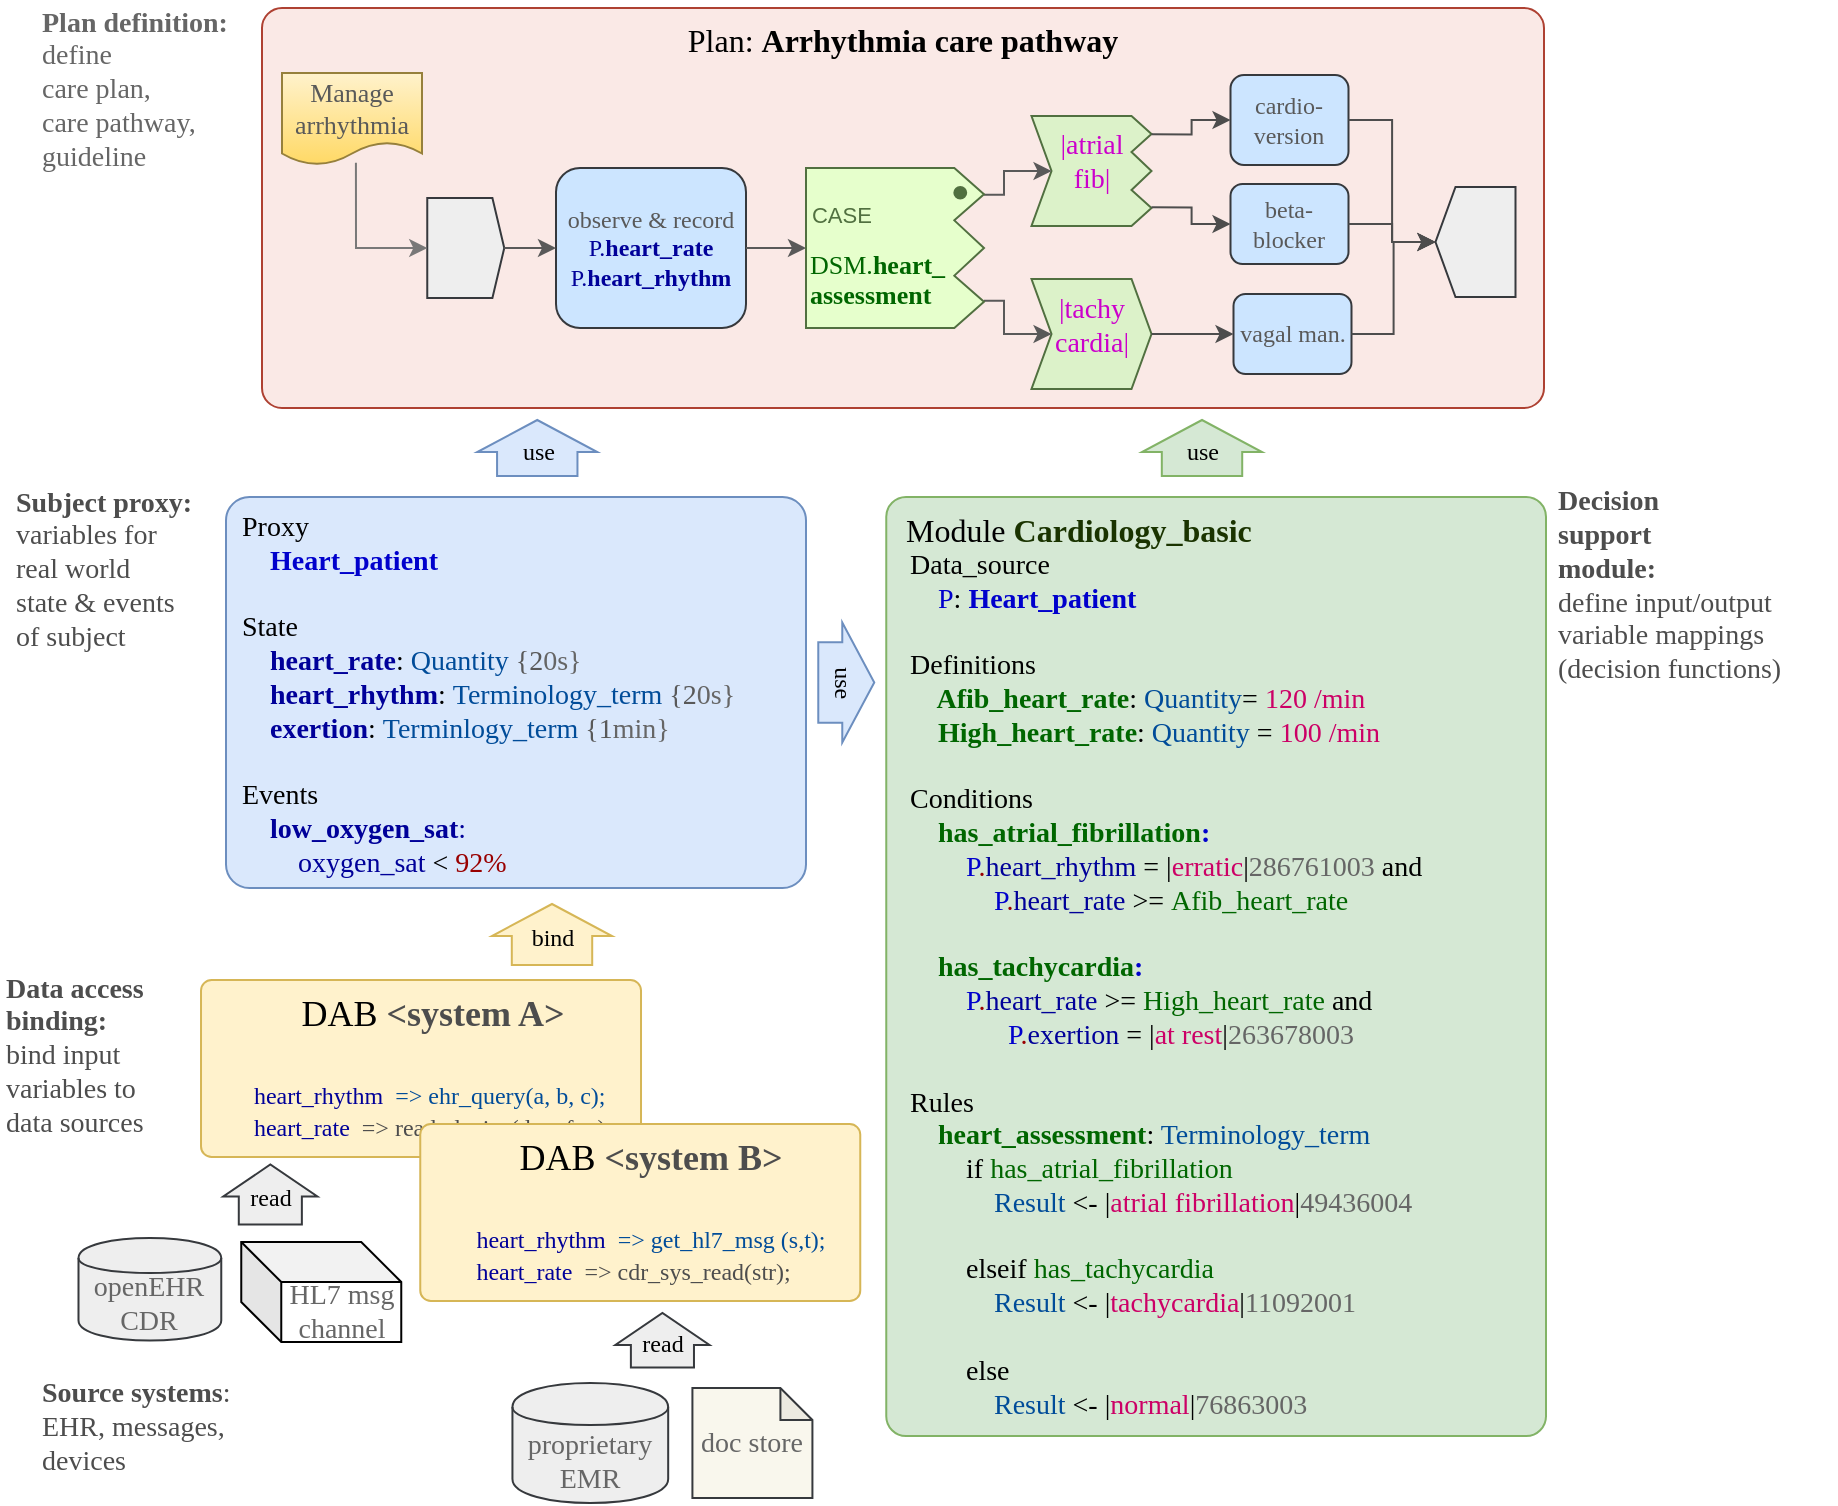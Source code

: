 <mxfile version="12.6.5" type="device"><diagram id="-mjmxiD4SZ3i_Z-_ZSI0" name="Page-1"><mxGraphModel dx="1366" dy="816" grid="1" gridSize="10" guides="1" tooltips="1" connect="1" arrows="1" fold="1" page="1" pageScale="1" pageWidth="1169" pageHeight="827" math="0" shadow="0"><root><mxCell id="0"/><mxCell id="1" parent="0"/><mxCell id="RvP3062w9t06JpOHgTbH-71" value="&lt;div style=&quot;text-align: center ; font-size: 16px&quot;&gt;Module&amp;nbsp;&lt;b style=&quot;font-size: 16px&quot;&gt;&lt;font style=&quot;font-size: 16px&quot; color=&quot;#1a3300&quot;&gt;Cardiology_basic&lt;/font&gt;&lt;/b&gt;&lt;/div&gt;&lt;font color=&quot;#595959&quot; style=&quot;font-size: 16px&quot;&gt;&lt;div style=&quot;text-align: center ; font-size: 16px&quot;&gt;&lt;span style=&quot;font-size: 16px&quot;&gt;&amp;nbsp; &amp;nbsp; &amp;nbsp; &amp;nbsp; &amp;nbsp;&lt;/span&gt;&lt;span style=&quot;font-size: 16px&quot;&gt;&amp;nbsp; &amp;nbsp; &amp;nbsp; &amp;nbsp;&lt;/span&gt;&lt;/div&gt;&lt;/font&gt;" style="rounded=1;whiteSpace=wrap;html=1;fontSize=16;arcSize=3;verticalAlign=top;fillColor=#d5e8d4;strokeColor=#82b366;align=left;spacingLeft=8;fontFamily=Tahoma;" parent="1" vertex="1"><mxGeometry x="580.13" y="284.5" width="329.87" height="469.5" as="geometry"/></mxCell><mxCell id="dO6ojmiXCGP0qlEIDVPj-18" value="DAB&amp;nbsp;&lt;b&gt;&lt;font color=&quot;#4d4d4d&quot;&gt;&amp;lt;system A&amp;gt;&lt;/font&gt;&lt;/b&gt;&lt;br&gt;&lt;font style=&quot;font-size: 14px&quot;&gt;&lt;br&gt;&lt;div style=&quot;text-align: left&quot;&gt;&lt;font style=&quot;font-size: 12px&quot; color=&quot;#000099&quot;&gt;heart_rhythm&lt;/font&gt;&lt;font color=&quot;#004c99&quot; style=&quot;font-size: 12px&quot;&gt;&amp;nbsp;&lt;/font&gt;&lt;font color=&quot;#004c99&quot; style=&quot;font-size: 12px&quot;&gt;&amp;nbsp;&lt;/font&gt;&lt;font color=&quot;#004c99&quot; style=&quot;font-size: 12px&quot;&gt;=&amp;gt; ehr_query(a, b, c);&lt;/font&gt;&lt;br&gt;&lt;/div&gt;&lt;/font&gt;&lt;span style=&quot;font-size: 12px&quot;&gt;&lt;div style=&quot;text-align: left&quot;&gt;&lt;font color=&quot;#000099&quot;&gt;heart_rate&lt;/font&gt;&lt;font color=&quot;#99004d&quot;&gt;&amp;nbsp;&lt;/font&gt;&lt;font color=&quot;#004c99&quot; style=&quot;color: rgb(153 , 0 , 77)&quot;&gt;&amp;nbsp;&lt;/font&gt;&lt;font color=&quot;#4d4d4d&quot;&gt;&lt;font&gt;=&amp;gt; &lt;/font&gt;read_device(d, e, f, g);&lt;/font&gt;&lt;/div&gt;&lt;/span&gt;&lt;span style=&quot;font-size: 12px&quot;&gt;&lt;div style=&quot;text-align: left&quot;&gt;&lt;br&gt;&lt;/div&gt;&lt;/span&gt;" style="rounded=1;whiteSpace=wrap;html=1;fontSize=18;arcSize=6;verticalAlign=top;fillColor=#fff2cc;strokeColor=#d6b656;spacingLeft=11;fontFamily=Tahoma;" parent="1" vertex="1"><mxGeometry x="237.51" y="526" width="220" height="88.5" as="geometry"/></mxCell><mxCell id="16MvoikH8xTGFlD27zRF-5" value="&lt;b style=&quot;font-size: 14px&quot;&gt;Decision &lt;br&gt;support&amp;nbsp;&lt;br style=&quot;font-size: 14px&quot;&gt;module:&lt;/b&gt;&lt;br style=&quot;font-size: 14px&quot;&gt;define input/output&amp;nbsp;&lt;br style=&quot;font-size: 14px&quot;&gt;variable mappings &lt;br style=&quot;font-size: 14px&quot;&gt;(decision functions)" style="text;html=1;align=left;verticalAlign=middle;resizable=0;points=[];autosize=1;fontSize=14;fontColor=#4D4D4D;fontFamily=Tahoma;" parent="1" vertex="1"><mxGeometry x="914.13" y="274" width="140" height="110" as="geometry"/></mxCell><mxCell id="16MvoikH8xTGFlD27zRF-6" value="&lt;b style=&quot;font-size: 14px&quot;&gt;Subject proxy:&lt;/b&gt;&lt;br style=&quot;font-size: 14px&quot;&gt;variables for&lt;br style=&quot;font-size: 14px&quot;&gt;real world&lt;br style=&quot;font-size: 14px&quot;&gt;state &amp;amp; events&lt;br&gt;of subject" style="text;html=1;align=left;verticalAlign=middle;resizable=0;points=[];autosize=1;fontSize=14;fontColor=#4D4D4D;fontFamily=Tahoma;" parent="1" vertex="1"><mxGeometry x="142.76" y="276.25" width="120" height="90" as="geometry"/></mxCell><mxCell id="16MvoikH8xTGFlD27zRF-7" value="&lt;b style=&quot;font-size: 14px;&quot;&gt;Data access &lt;br style=&quot;font-size: 14px;&quot;&gt;binding:&lt;/b&gt;&lt;br style=&quot;font-size: 14px;&quot;&gt;bind input &lt;br style=&quot;font-size: 14px;&quot;&gt;variables to&lt;br style=&quot;font-size: 14px;&quot;&gt;data sources" style="text;html=1;align=left;verticalAlign=middle;resizable=0;points=[];autosize=1;fontSize=14;fontColor=#4D4D4D;fontFamily=Tahoma;" parent="1" vertex="1"><mxGeometry x="137.51" y="519" width="100" height="90" as="geometry"/></mxCell><mxCell id="16MvoikH8xTGFlD27zRF-8" value="&lt;font style=&quot;font-size: 12px&quot;&gt;use&lt;/font&gt;" style="html=1;shadow=0;dashed=0;align=center;verticalAlign=middle;shape=mxgraph.arrows2.arrow;dy=0.33;dx=16;direction=south;notch=0;fontSize=18;fillColor=#d5e8d4;strokeColor=#82b366;flipV=1;fontFamily=Tahoma;" parent="1" vertex="1"><mxGeometry x="708.005" y="246" width="60" height="28" as="geometry"/></mxCell><mxCell id="16MvoikH8xTGFlD27zRF-11" value="DAB&amp;nbsp;&lt;b&gt;&lt;font color=&quot;#4d4d4d&quot;&gt;&amp;lt;system B&amp;gt;&lt;/font&gt;&lt;/b&gt;&lt;br&gt;&lt;font style=&quot;font-size: 14px&quot;&gt;&lt;br&gt;&lt;div style=&quot;text-align: left&quot;&gt;&lt;font style=&quot;font-size: 12px&quot; color=&quot;#000099&quot;&gt;heart_rhythm&lt;/font&gt;&lt;font color=&quot;#004c99&quot; style=&quot;font-size: 12px&quot;&gt;&amp;nbsp;&lt;/font&gt;&lt;font color=&quot;#004c99&quot; style=&quot;font-size: 12px&quot;&gt;&amp;nbsp;&lt;/font&gt;&lt;font color=&quot;#004c99&quot; style=&quot;font-size: 12px&quot;&gt;=&amp;gt; get_hl7_msg (s,t);&lt;/font&gt;&lt;br&gt;&lt;/div&gt;&lt;/font&gt;&lt;span style=&quot;font-size: 12px&quot;&gt;&lt;div style=&quot;text-align: left&quot;&gt;&lt;font color=&quot;#000099&quot;&gt;heart_rate&lt;/font&gt;&lt;font color=&quot;#99004d&quot;&gt;&amp;nbsp;&lt;/font&gt;&lt;font color=&quot;#004c99&quot; style=&quot;color: rgb(153 , 0 , 77)&quot;&gt;&amp;nbsp;&lt;/font&gt;&lt;font color=&quot;#4d4d4d&quot;&gt;=&amp;gt; cdr_sys_read(str);&lt;/font&gt;&lt;/div&gt;&lt;/span&gt;&lt;span style=&quot;font-size: 12px&quot;&gt;&lt;div style=&quot;text-align: left&quot;&gt;&lt;br&gt;&lt;/div&gt;&lt;/span&gt;" style="rounded=1;whiteSpace=wrap;html=1;fontSize=18;arcSize=6;verticalAlign=top;fillColor=#fff2cc;strokeColor=#d6b656;spacingLeft=11;fontFamily=Tahoma;" parent="1" vertex="1"><mxGeometry x="347.13" y="598" width="220" height="88.5" as="geometry"/></mxCell><mxCell id="16MvoikH8xTGFlD27zRF-13" value="openEHR CDR" style="shape=cylinder;whiteSpace=wrap;html=1;boundedLbl=1;backgroundOutline=1;fontSize=14;fillColor=#eeeeee;strokeColor=#36393d;fontColor=#666666;fontFamily=Tahoma;" parent="1" vertex="1"><mxGeometry x="176.25" y="655" width="71.38" height="51.25" as="geometry"/></mxCell><mxCell id="16MvoikH8xTGFlD27zRF-15" value="HL7 msg channel" style="shape=cube;whiteSpace=wrap;html=1;boundedLbl=1;backgroundOutline=1;darkOpacity=0.05;darkOpacity2=0.1;fontSize=14;fontColor=#666666;fontFamily=Tahoma;" parent="1" vertex="1"><mxGeometry x="257.63" y="657" width="80" height="50" as="geometry"/></mxCell><mxCell id="16MvoikH8xTGFlD27zRF-16" value="proprietary EMR" style="shape=cylinder;whiteSpace=wrap;html=1;boundedLbl=1;backgroundOutline=1;fontSize=14;fillColor=#eeeeee;strokeColor=#36393d;fontColor=#666666;fontFamily=Tahoma;" parent="1" vertex="1"><mxGeometry x="393.22" y="727.5" width="77.87" height="60" as="geometry"/></mxCell><mxCell id="16MvoikH8xTGFlD27zRF-17" value="doc store" style="shape=note;whiteSpace=wrap;html=1;backgroundOutline=1;darkOpacity=0.05;fontSize=14;size=16;fillColor=#f9f7ed;strokeColor=#36393d;fontColor=#666666;fontFamily=Tahoma;" parent="1" vertex="1"><mxGeometry x="483.21" y="730" width="60" height="55" as="geometry"/></mxCell><mxCell id="16MvoikH8xTGFlD27zRF-20" value="&lt;b style=&quot;font-size: 14px&quot;&gt;Plan&amp;nbsp;definition:&lt;/b&gt;&lt;br style=&quot;font-size: 14px&quot;&gt;define &lt;br style=&quot;font-size: 14px&quot;&gt;care plan,&lt;br&gt;care pathway,&lt;br style=&quot;font-size: 14px&quot;&gt;guideline" style="text;html=1;align=left;verticalAlign=middle;resizable=0;points=[];autosize=1;fontSize=14;fontColor=#666666;fontFamily=Tahoma;" parent="1" vertex="1"><mxGeometry x="155.76" y="36" width="120" height="90" as="geometry"/></mxCell><mxCell id="16MvoikH8xTGFlD27zRF-21" value="&lt;font style=&quot;font-size: 12px&quot;&gt;read&lt;/font&gt;" style="html=1;shadow=0;dashed=0;align=center;verticalAlign=middle;shape=mxgraph.arrows2.arrow;dy=0.33;dx=16;direction=south;notch=0;fontSize=18;fillColor=#eeeeee;strokeColor=#36393d;flipV=1;fontFamily=Tahoma;" parent="1" vertex="1"><mxGeometry x="248.63" y="618.25" width="47.07" height="30" as="geometry"/></mxCell><mxCell id="16MvoikH8xTGFlD27zRF-22" value="&lt;font style=&quot;font-size: 12px&quot;&gt;read&lt;/font&gt;" style="html=1;shadow=0;dashed=0;align=center;verticalAlign=middle;shape=mxgraph.arrows2.arrow;dy=0.33;dx=16;direction=south;notch=0;fontSize=18;fillColor=#eeeeee;strokeColor=#36393d;flipV=1;fontFamily=Tahoma;" parent="1" vertex="1"><mxGeometry x="444.68" y="692.5" width="47.07" height="27.25" as="geometry"/></mxCell><mxCell id="RvP3062w9t06JpOHgTbH-34" value="&lt;font color=&quot;#000000&quot; style=&quot;font-size: 16px&quot;&gt;Plan: &lt;b style=&quot;font-size: 16px&quot;&gt;Arrhythmia care pathway&lt;/b&gt;&lt;/font&gt;" style="rounded=1;whiteSpace=wrap;html=1;fontSize=16;arcSize=5;fillColor=#FAE9E6;strokeColor=#ae4132;verticalAlign=top;fontFamily=Tahoma;" parent="1" vertex="1"><mxGeometry x="268" y="40" width="641" height="200" as="geometry"/></mxCell><mxCell id="RvP3062w9t06JpOHgTbH-6" value="observe &amp;amp; record&lt;br&gt;&lt;font color=&quot;#000099&quot;&gt;&lt;span style=&quot;text-align: left&quot;&gt;&lt;font&gt;P.&lt;b&gt;heart_rate&lt;/b&gt;&lt;/font&gt;&lt;/span&gt;&lt;b&gt;&lt;br&gt;&lt;/b&gt;&lt;/font&gt;&lt;font color=&quot;#000099&quot;&gt;P.&lt;b&gt;heart_rhythm&lt;/b&gt;&lt;/font&gt;" style="shape=ext;rounded=1;html=1;whiteSpace=wrap;shadow=0;glass=0;comic=0;labelBackgroundColor=none;strokeColor=#36393d;strokeWidth=1;fillColor=#cce5ff;fontFamily=Tahoma;fontSize=12;align=center;fontColor=#595959;" parent="1" vertex="1"><mxGeometry x="415" y="120" width="95" height="80" as="geometry"/></mxCell><mxCell id="RvP3062w9t06JpOHgTbH-7" value="" style="endArrow=classic;html=1;labelBackgroundColor=none;strokeColor=#595959;strokeWidth=1;fontFamily=Tahoma;fontSize=14;fontColor=#525252;entryX=0;entryY=0.5;exitX=1;exitY=0.5;fillColor=#f5f5f5;gradientColor=#b3b3b3;entryDx=0;entryDy=0;exitDx=0;exitDy=0;" parent="1" source="RvP3062w9t06JpOHgTbH-6" target="dO6ojmiXCGP0qlEIDVPj-1" edge="1"><mxGeometry width="50" height="50" relative="1" as="geometry"><mxPoint x="525.25" y="160" as="sourcePoint"/><mxPoint x="547.75" y="159.5" as="targetPoint"/></mxGeometry></mxCell><mxCell id="RvP3062w9t06JpOHgTbH-8" value="&lt;br style=&quot;font-size: 12px&quot;&gt;" style="shape=stencil(tZTbDoMgDIafhtsFbdz9wrb3YK5OMgYG2Onth6DJnLrsoIkx6f/br4UiBJgteYUkpSWBNUlToP7lw2sMl1kMua0wd1G7cCP4TmJ0rDP6iFexdw1BqBKNcLULG0JX/pv6AZZrpTxEaGU7zpPvYVwon0tvEdZ0c+9Eleef0KGJahLU7efMRTYDNZmj0y6z7XvaTieidntNZpnUNNTkRyYwr4wdYmA7nh8PRp/VfrCTitc/SM9o7ZO+4PtjP7TANlsK9ZSdDZ3vz9OXL5ue/Vcevq1Pv03PpbY/bF6YZ28sQR2ZJbBCG3wz5EJIGS/EsZLDbijaYwc13s9BeAA=);whiteSpace=wrap;html=1;fillColor=#eeeeee;fontSize=12;strokeColor=#36393d;fontFamily=Tahoma;" parent="1" vertex="1"><mxGeometry x="350.63" y="135" width="38.5" height="50" as="geometry"/></mxCell><mxCell id="RvP3062w9t06JpOHgTbH-3" value="" style="endArrow=classic;html=1;labelBackgroundColor=none;strokeColor=#595959;strokeWidth=1;fontFamily=Tahoma;fontSize=14;fontColor=#525252;exitX=1;exitY=0.5;fillColor=#f5f5f5;gradientColor=#b3b3b3;fontStyle=0;entryX=0;entryY=0.5;exitDx=0;exitDy=0;" parent="1" source="RvP3062w9t06JpOHgTbH-8" target="RvP3062w9t06JpOHgTbH-6" edge="1"><mxGeometry width="50" height="50" relative="1" as="geometry"><mxPoint x="425.25" y="167.5" as="sourcePoint"/><mxPoint x="427.75" y="123.5" as="targetPoint"/></mxGeometry></mxCell><mxCell id="RvP3062w9t06JpOHgTbH-13" value="&lt;font color=&quot;#cc00cc&quot; style=&quot;font-size: 14px;&quot;&gt;|tachy&lt;br style=&quot;font-size: 14px;&quot;&gt;cardia|&lt;/font&gt;" style="shape=stencil(tZXtboMgFIavhr8LH0Oznwtd74NSNkkpGLTtdvc7iiZlfmzVmRjNeY/vwzG8RMREVchSI4oLxHaIUs7hBuUtlhmOpaxKreqoXWUw8mB17FR18Cd9M8e6IxhX6GDqpsveEH6Fd5qLCeWdA4jxrko6d32ASePAiz8jrFv+K6lK4J91rUNUSavu/8584htQySaTkixPuf3sP8h43bQT1IfnTahkk936HypZyGQClKkgM3GQ6vQR/MUdRyd5N9Yqb32AMj7bhRBlO7Gn4mXmI+IxGzdzkuPnuQSUsjmcg0bfPvurnj9yY9jebY27c/N19iy107zb/cUD8Ef9K+1kwQco6ys9tXegD7avVSeyBinzQf8Swpim+ayNRn/AbtX4D2mFbw==);whiteSpace=wrap;html=1;fillColor=#d5e8d4;strokeColor=#82b366;gradientColor=#97d077;fontSize=14;fontColor=#0000F0;verticalAlign=top;fontStyle=0;fontFamily=Tahoma;" parent="1" vertex="1"><mxGeometry x="652.75" y="175.5" width="60" height="55" as="geometry"/></mxCell><mxCell id="RvP3062w9t06JpOHgTbH-15" value="cardio-version" style="shape=stencil(tZThCoIwFIWfZn9jcwj9jVXvsfSaQ9tkrqy3b+4atFKJUJDBPUe/e9h2JVy0pWyAJLQkfE+SJE394ssOyy3FUrYNZA61m7RKnmpAp3XWVNCp3A0EpUuwyvUuPxC68+/0DxeZ0dpDlNFt5Lz5HiaV9t/SO8KG9o+oajz/Ag4sqiyox9+Zm3QFKlsjacx85V426ULUOCtb5aSWobI/mVx4ZeoSc3GSWXW25qrz0STBsf0QzV/uj8GLx3Ik0ERbLgpjYSZPoeoaZ3dq78bd0PSLHVT8lQThCQ==);whiteSpace=wrap;html=1;fontSize=12;align=center;fillColor=#cce5ff;strokeColor=#36393d;fontColor=#595959;fontFamily=Tahoma;" parent="1" vertex="1"><mxGeometry x="752.25" y="73.5" width="59" height="45" as="geometry"/></mxCell><mxCell id="RvP3062w9t06JpOHgTbH-17" value="vagal man." style="shape=stencil(tZThCoIwFIWfZn9jcwj9jVXvsfSaQ9tkrqy3b+4atFKJUJDBPUe/e9h2JVy0pWyAJLQkfE+SJE394ssOyy3FUrYNZA61m7RKnmpAp3XWVNCp3A0EpUuwyvUuPxC68+/0DxeZ0dpDlNFt5Lz5HiaV9t/SO8KG9o+oajz/Ag4sqiyox9+Zm3QFKlsjacx85V426ULUOCtb5aSWobI/mVx4ZeoSc3GSWXW25qrz0STBsf0QzV/uj8GLx3Ik0ERbLgpjYSZPoeoaZ3dq78bd0PSLHVT8lQThCQ==);whiteSpace=wrap;html=1;fontSize=12;align=center;fillColor=#cce5ff;strokeColor=#36393d;fontColor=#595959;fontFamily=Tahoma;" parent="1" vertex="1"><mxGeometry x="753.75" y="183" width="59" height="40" as="geometry"/></mxCell><mxCell id="RvP3062w9t06JpOHgTbH-12" style="edgeStyle=orthogonalEdgeStyle;rounded=0;orthogonalLoop=1;jettySize=auto;html=1;exitX=1;exitY=0.5;exitDx=0;exitDy=0;fontSize=12;strokeColor=#4D4D4D;fontFamily=Tahoma;" parent="1" source="RvP3062w9t06JpOHgTbH-13" target="RvP3062w9t06JpOHgTbH-17" edge="1"><mxGeometry relative="1" as="geometry"/></mxCell><mxCell id="RvP3062w9t06JpOHgTbH-19" value="&lt;span style=&quot;font-size: 14px;&quot;&gt;&lt;font style=&quot;font-size: 14px;&quot; color=&quot;#cc00cc&quot;&gt;|atrial &lt;br style=&quot;font-size: 14px;&quot;&gt;fib|&lt;/font&gt;&lt;/span&gt;" style="shape=stencil(tZXbcoIwEIafJrdODgbsZSfW94iYlowxYQLV+vZdCHbkWDU6w8DsLvvtD+w/ICbKXBYKUZwjtkaUcg4nCE8hTHAIZVmorAq5o/Rabo0KlbLybq9Oele1BG1z5XVVV9kHwu9wT30wkTlrAaKdLTuVqzrApLbQi38CrB1/7kQF8A+qUj5kSZPd3M5c8BdQSZe5IEn6JLV/pHNPf4+MIxWPU+/W26GSl3yx51D7z79iN2OZgMzUPjOxldn+y7tvuxsV86mNyZxxHsJwbQYhytZiQ8XbzHMEt403c5Li5dwSFLL26KBwKR/cUc07bwx76TbaXnXzuPak2z79Rm6aTlZx42na7t/DClgap2CZxM3n9+qPbCcPvMDMuFJNrS7kB9vbZCesBiZzXv3jwWCmeauNOn/AbrLhT9okfgE=);whiteSpace=wrap;html=1;fillColor=#d5e8d4;strokeColor=#82b366;gradientColor=#97d077;fontSize=14;verticalAlign=top;fontStyle=0;fontFamily=Tahoma;" parent="1" vertex="1"><mxGeometry x="652.75" y="94" width="60" height="55" as="geometry"/></mxCell><mxCell id="RvP3062w9t06JpOHgTbH-9" style="edgeStyle=orthogonalEdgeStyle;rounded=0;html=1;exitX=1;exitY=0.167;exitDx=0;exitDy=0;entryX=0;entryY=0.5;entryDx=0;entryDy=0;jettySize=auto;orthogonalLoop=1;strokeColor=#4D4D4D;fontFamily=Tahoma;" parent="1" source="RvP3062w9t06JpOHgTbH-19" target="RvP3062w9t06JpOHgTbH-15" edge="1"><mxGeometry relative="1" as="geometry"><mxPoint x="827.25" y="43.5" as="targetPoint"/></mxGeometry></mxCell><mxCell id="RvP3062w9t06JpOHgTbH-21" value="beta-blocker" style="shape=stencil(tZThCoIwFIWfZn9jcwj9jVXvsfSaQ9tkrqy3b+4atFKJUJDBPUe/e9h2JVy0pWyAJLQkfE+SJE394ssOyy3FUrYNZA61m7RKnmpAp3XWVNCp3A0EpUuwyvUuPxC68+/0DxeZ0dpDlNFt5Lz5HiaV9t/SO8KG9o+oajz/Ag4sqiyox9+Zm3QFKlsjacx85V426ULUOCtb5aSWobI/mVx4ZeoSc3GSWXW25qrz0STBsf0QzV/uj8GLx3Ik0ERbLgpjYSZPoeoaZ3dq78bd0PSLHVT8lQThCQ==);whiteSpace=wrap;html=1;fontSize=12;align=center;fillColor=#cce5ff;strokeColor=#36393d;fontColor=#595959;fontFamily=Tahoma;" parent="1" vertex="1"><mxGeometry x="752.25" y="128" width="59" height="40" as="geometry"/></mxCell><mxCell id="RvP3062w9t06JpOHgTbH-18" style="edgeStyle=orthogonalEdgeStyle;rounded=0;orthogonalLoop=1;jettySize=auto;html=1;exitX=1;exitY=0.83;exitDx=0;exitDy=0;entryX=0;entryY=0.5;entryDx=0;entryDy=0;strokeColor=#4D4D4D;fontSize=12;fontFamily=Tahoma;" parent="1" source="RvP3062w9t06JpOHgTbH-19" target="RvP3062w9t06JpOHgTbH-21" edge="1"><mxGeometry relative="1" as="geometry"/></mxCell><mxCell id="RvP3062w9t06JpOHgTbH-29" value="" style="shape=stencil(tZRhb4MgEIZ/DV8bhdplHxfX/Q9K2SSlYIC127/vyWkiEdtmU2PUe8/34cQDwmrf8FYSWjSEvRNKqwouEF4x3BYYct9KEVC7cKf4QUvM+ODsSV7VMfQEZRrpVOiybE+KN3inO1ktrDEAUdb4JDPKA4wrA97iB2H98L9J1AL/LIN0qJZR/XieualWoJZrVJoyh7qXrXQhalprucqfWoZa/pHJalDmmpjVBy5OX85+m2O2kk+ltbDaOgjxHgcilO3jcecjcInlzWzHXvvnvLnl3cKcJIb02V7kaGpy6y3HHexamZF9u6i934qe95f/9Kd2+rJ5DBDaejk39aBPZj+qM60CTWKdfNBD2Az3WyXbuRN2VHH7j8IN);whiteSpace=wrap;html=1;fillColor=#f5f5f5;gradientColor=#b3b3b3;fontSize=11;strokeColor=#666666;fontFamily=Tahoma;" parent="1" vertex="1"><mxGeometry x="854.75" y="129.5" width="40" height="55" as="geometry"/></mxCell><mxCell id="RvP3062w9t06JpOHgTbH-14" style="edgeStyle=orthogonalEdgeStyle;rounded=0;orthogonalLoop=1;jettySize=auto;html=1;exitX=1;exitY=0.5;exitDx=0;exitDy=0;entryX=0;entryY=0.5;entryDx=0;entryDy=0;strokeColor=#4D4D4D;fontSize=12;fontFamily=Tahoma;" parent="1" source="RvP3062w9t06JpOHgTbH-15" target="RvP3062w9t06JpOHgTbH-29" edge="1"><mxGeometry relative="1" as="geometry"><mxPoint x="831.75" y="169.685" as="targetPoint"/></mxGeometry></mxCell><mxCell id="RvP3062w9t06JpOHgTbH-16" style="edgeStyle=orthogonalEdgeStyle;rounded=0;orthogonalLoop=1;jettySize=auto;html=1;exitX=1;exitY=0.5;exitDx=0;exitDy=0;entryX=0;entryY=0.5;entryDx=0;entryDy=0;strokeColor=#4D4D4D;fontSize=12;fontFamily=Tahoma;" parent="1" source="RvP3062w9t06JpOHgTbH-17" target="RvP3062w9t06JpOHgTbH-29" edge="1"><mxGeometry relative="1" as="geometry"><mxPoint x="829.75" y="87.5" as="targetPoint"/></mxGeometry></mxCell><mxCell id="RvP3062w9t06JpOHgTbH-20" style="edgeStyle=orthogonalEdgeStyle;rounded=0;orthogonalLoop=1;jettySize=auto;html=1;exitX=1;exitY=0.5;exitDx=0;exitDy=0;entryX=0;entryY=0.5;entryDx=0;entryDy=0;strokeColor=#4D4D4D;fontSize=12;fontFamily=Tahoma;" parent="1" source="RvP3062w9t06JpOHgTbH-21" target="RvP3062w9t06JpOHgTbH-29" edge="1"><mxGeometry relative="1" as="geometry"><mxPoint x="831.75" y="206.315" as="targetPoint"/></mxGeometry></mxCell><mxCell id="RvP3062w9t06JpOHgTbH-30" value="&lt;div style=&quot;text-align: center&quot;&gt;Manage arrhythmia&lt;/div&gt;" style="shape=document;whiteSpace=wrap;html=1;boundedLbl=1;shadow=0;glass=0;comic=0;labelBackgroundColor=none;strokeColor=#96803C;strokeWidth=1;fillColor=#fff2cc;fontFamily=Tahoma;fontSize=13;align=center;fontStyle=0;size=0.25;gradientColor=#ffd966;fontColor=#595959;" parent="1" vertex="1"><mxGeometry x="278" y="72.5" width="70" height="46" as="geometry"/></mxCell><mxCell id="RvP3062w9t06JpOHgTbH-1" style="edgeStyle=orthogonalEdgeStyle;rounded=0;html=1;entryX=0;entryY=0.5;entryDx=0;entryDy=0;jettySize=auto;orthogonalLoop=1;fontSize=12;strokeWidth=1;strokeColor=#787878;exitX=0.528;exitY=0.975;exitDx=0;exitDy=0;exitPerimeter=0;fontFamily=Tahoma;" parent="1" source="RvP3062w9t06JpOHgTbH-30" target="RvP3062w9t06JpOHgTbH-8" edge="1"><mxGeometry relative="1" as="geometry"><mxPoint x="322.25" y="116.5" as="sourcePoint"/><Array as="points"><mxPoint x="315" y="160"/></Array></mxGeometry></mxCell><mxCell id="RvP3062w9t06JpOHgTbH-33" style="edgeStyle=orthogonalEdgeStyle;rounded=0;orthogonalLoop=1;jettySize=auto;html=1;exitX=1;exitY=0.83;exitDx=0;exitDy=0;entryX=0.167;entryY=0.5;entryDx=0;entryDy=0;entryPerimeter=0;fontSize=12;strokeColor=#595959;fontFamily=Tahoma;" parent="1" source="dO6ojmiXCGP0qlEIDVPj-1" target="RvP3062w9t06JpOHgTbH-13" edge="1"><mxGeometry relative="1" as="geometry"><Array as="points"><mxPoint x="639" y="186"/><mxPoint x="639" y="203"/></Array><mxPoint x="592.75" y="177.65" as="sourcePoint"/></mxGeometry></mxCell><mxCell id="RvP3062w9t06JpOHgTbH-10" style="edgeStyle=orthogonalEdgeStyle;rounded=0;orthogonalLoop=1;jettySize=auto;html=1;exitX=1;exitY=0.167;exitDx=0;exitDy=0;entryX=0.167;entryY=0.5;entryDx=0;entryDy=0;entryPerimeter=0;fontSize=14;strokeColor=#595959;fontFamily=Tahoma;" parent="1" source="dO6ojmiXCGP0qlEIDVPj-1" target="RvP3062w9t06JpOHgTbH-19" edge="1"><mxGeometry relative="1" as="geometry"><mxPoint x="647.75" y="189" as="targetPoint"/><mxPoint x="592.75" y="141.185" as="sourcePoint"/><Array as="points"><mxPoint x="639" y="133"/><mxPoint x="639" y="122"/></Array></mxGeometry></mxCell><mxCell id="dO6ojmiXCGP0qlEIDVPj-1" value="&lt;font style=&quot;font-size: 13px&quot;&gt;&lt;br style=&quot;font-size: 13px&quot;&gt;&lt;font color=&quot;#006600&quot; style=&quot;font-size: 13px&quot;&gt;&lt;br style=&quot;font-size: 13px&quot;&gt;&lt;/font&gt;&lt;span style=&quot;font-size: 13px&quot;&gt;&lt;font color=&quot;#006600&quot; style=&quot;font-size: 13px&quot;&gt;DSM.&lt;b&gt;heart_&lt;/b&gt;&lt;br style=&quot;font-size: 13px&quot;&gt;&lt;b&gt;assessment&lt;/b&gt;&lt;/font&gt;&lt;br style=&quot;font-size: 13px&quot;&gt;&lt;/span&gt;&lt;/font&gt;" style="shape=stencil(tVbbjoMgEP0aXxuFot3HhrU/sF9ALV1JKRikl/37Rccm0kpv2sRoZsZz5ihz0AjTumQVj1BcRvg7QogQd3LhCcI0hpDVFS8s5I7MCLaWHCq1NXrHT2JjOwahSm6Ebao4j+Klu6c5MC20Uo5EaFV7lV7dkTGhHDY+A1nX/s+LKse/55YbyCZtdvU854x8gDXxOWdJmk2j9oqXfETtNKy+1uQjqzUN6/XzL/DTtJi6TGiWMV2zYvdr9EFtBsVshZSFltq4EK5towjhPF2tKL3zHOC0YTBJsnge3wFXrPHnTeFS3usjv++6IdoLWgrVQ5Nx8NSHf43rnizGtUdZN39vK8DZOAXzdFx/8qr+l+GF1DUPDZ7L38xemw0YxVlEG/7AQWCFUMutVvZNm1h+bnYJxw8YuvzJ4XV0Lwf504Ue+jUoMrgRPBTJpRRVHV7xdOZ/xOcQlf0oLGpYdrtkNyvTZuEPok38Aw==);whiteSpace=wrap;html=1;fontSize=13;fillColor=#cdeb8b;strokeColor=#36393d;align=left;verticalAlign=middle;fontFamily=Tahoma;" parent="1" vertex="1"><mxGeometry x="540" y="120" width="89" height="80" as="geometry"/></mxCell><mxCell id="16MvoikH8xTGFlD27zRF-23" value="&lt;font style=&quot;font-size: 12px&quot;&gt;use&lt;/font&gt;" style="html=1;shadow=0;dashed=0;align=center;verticalAlign=middle;shape=mxgraph.arrows2.arrow;dy=0.33;dx=16;direction=south;notch=0;fontSize=18;fillColor=#dae8fc;strokeColor=#6c8ebf;flipV=1;fontFamily=Tahoma;" parent="1" vertex="1"><mxGeometry x="375.63" y="246" width="60" height="28" as="geometry"/></mxCell><mxCell id="16MvoikH8xTGFlD27zRF-24" value="&lt;font style=&quot;font-size: 12px&quot;&gt;use&lt;/font&gt;" style="html=1;shadow=0;dashed=0;align=center;verticalAlign=middle;shape=mxgraph.arrows2.arrow;dy=0.33;dx=16;direction=south;notch=0;fontSize=18;fillColor=#dae8fc;strokeColor=#6c8ebf;flipV=1;rotation=90;fontFamily=Tahoma;" parent="1" vertex="1"><mxGeometry x="530.135" y="363.25" width="60" height="28" as="geometry"/></mxCell><mxCell id="K_8rpJOvDZrePxqkqU6q-1" value="Data_source&lt;br&gt;&amp;nbsp; &amp;nbsp;&amp;nbsp;&lt;font color=&quot;#0000cc&quot;&gt;P&lt;/font&gt;: &lt;b&gt;&lt;font color=&quot;#0000cc&quot;&gt;Heart_patient&lt;/font&gt;&lt;/b&gt;&lt;br&gt;&lt;br&gt;Definitions&lt;br style=&quot;font-size: 14px&quot;&gt;&lt;b style=&quot;color: rgb(0 , 0 , 204) ; font-size: 14px&quot;&gt;&amp;nbsp; &amp;nbsp; &lt;/b&gt;&lt;b style=&quot;font-size: 14px&quot;&gt;&lt;font color=&quot;#006600&quot;&gt;Afib_heart_rate&lt;/font&gt;&lt;/b&gt;:&amp;nbsp;&lt;font color=&quot;#004c99&quot; style=&quot;font-size: 14px&quot;&gt;Quantity&lt;/font&gt;= &lt;font color=&quot;#cc0066&quot;&gt;120 /min&lt;/font&gt;&lt;br style=&quot;font-size: 14px&quot;&gt;&lt;font style=&quot;font-size: 14px&quot;&gt;&lt;b style=&quot;font-size: 14px&quot;&gt;&lt;font color=&quot;#0000cc&quot;&gt;&amp;nbsp; &amp;nbsp; &lt;/font&gt;&lt;font color=&quot;#006600&quot;&gt;High_heart_rate&lt;/font&gt;&lt;/b&gt;&lt;/font&gt;:&amp;nbsp;&lt;span style=&quot;color: rgb(0 , 76 , 153) ; font-size: 14px&quot;&gt;Quantity&lt;/span&gt;&amp;nbsp;= &lt;font color=&quot;#cc0066&quot;&gt;100 /min&lt;/font&gt;&lt;br style=&quot;font-size: 14px&quot;&gt;&lt;br style=&quot;font-size: 14px&quot;&gt;Conditions&lt;br style=&quot;font-size: 14px&quot;&gt;&lt;font style=&quot;font-size: 14px&quot;&gt;&lt;b style=&quot;font-size: 14px&quot;&gt;&lt;font color=&quot;#0000cc&quot;&gt;&amp;nbsp; &amp;nbsp; &lt;/font&gt;&lt;font color=&quot;#006600&quot;&gt;has_atrial_fibrillation&lt;/font&gt;&lt;font color=&quot;#0000cc&quot;&gt;:&lt;/font&gt;&lt;/b&gt;&lt;/font&gt;&lt;br style=&quot;font-size: 14px&quot;&gt;&amp;nbsp; &amp;nbsp; &amp;nbsp; &amp;nbsp;&amp;nbsp;&lt;span style=&quot;color: rgb(0 , 0 , 204)&quot;&gt;P&lt;/span&gt;&lt;font color=&quot;#990000&quot; style=&quot;font-size: 14px&quot;&gt;.&lt;/font&gt;&lt;font style=&quot;font-size: 14px&quot; color=&quot;#000099&quot;&gt;heart_rhythm&lt;/font&gt;&amp;nbsp;= |&lt;font color=&quot;#cc0066&quot;&gt;erratic&lt;/font&gt;|&lt;font color=&quot;#666666&quot;&gt;286761003&lt;/font&gt;&amp;nbsp;and&amp;nbsp;&lt;br style=&quot;font-size: 14px&quot;&gt;&amp;nbsp; &amp;nbsp; &amp;nbsp; &amp;nbsp; &amp;nbsp; &amp;nbsp;&amp;nbsp;&lt;span style=&quot;color: rgb(0 , 0 , 204)&quot;&gt;P&lt;/span&gt;&lt;font color=&quot;#990000&quot; style=&quot;font-size: 14px&quot;&gt;.&lt;/font&gt;&lt;span style=&quot;color: rgb(0 , 0 , 153)&quot;&gt;heart_rate&lt;/span&gt;&amp;nbsp;&amp;gt;=&amp;nbsp;&lt;font style=&quot;font-size: 14px&quot; color=&quot;#006600&quot;&gt;Afib_heart_rate&lt;/font&gt;&lt;br style=&quot;font-size: 14px&quot;&gt;&lt;br style=&quot;font-size: 14px&quot;&gt;&lt;font style=&quot;font-size: 14px&quot;&gt;&lt;b style=&quot;font-size: 14px&quot;&gt;&lt;font color=&quot;#0000cc&quot;&gt;&amp;nbsp; &amp;nbsp; &lt;/font&gt;&lt;font color=&quot;#006600&quot;&gt;has_tachycardia&lt;/font&gt;&lt;font color=&quot;#0000cc&quot;&gt;:&lt;/font&gt;&lt;/b&gt;&lt;/font&gt;&lt;br style=&quot;font-size: 14px&quot;&gt;&amp;nbsp; &amp;nbsp; &amp;nbsp; &amp;nbsp;&amp;nbsp;&lt;span style=&quot;color: rgb(0 , 0 , 204)&quot;&gt;P&lt;/span&gt;&lt;font color=&quot;#990000&quot; style=&quot;font-size: 14px&quot;&gt;.&lt;/font&gt;&lt;font style=&quot;font-size: 14px&quot; color=&quot;#000099&quot;&gt;heart_rate&lt;/font&gt;&amp;nbsp;&amp;gt;=&amp;nbsp;&lt;font style=&quot;font-size: 14px&quot; color=&quot;#006600&quot;&gt;High_heart_rate&lt;/font&gt;&amp;nbsp;and&amp;nbsp;&lt;br style=&quot;font-size: 14px&quot;&gt;&amp;nbsp; &amp;nbsp; &amp;nbsp; &amp;nbsp; &amp;nbsp; &amp;nbsp; &amp;nbsp;&amp;nbsp;&lt;span style=&quot;color: rgb(0 , 0 , 204)&quot;&gt;P&lt;/span&gt;&lt;font color=&quot;#990000&quot; style=&quot;font-size: 14px&quot;&gt;.&lt;/font&gt;&lt;font style=&quot;font-size: 14px&quot; color=&quot;#000099&quot;&gt;exertion&lt;/font&gt;&amp;nbsp;= |&lt;font color=&quot;#cc0066&quot; style=&quot;font-size: 14px&quot;&gt;at rest&lt;/font&gt;|&lt;font color=&quot;#666666&quot;&gt;263678003&lt;/font&gt;&lt;br style=&quot;font-size: 14px&quot;&gt;&lt;br style=&quot;font-size: 14px&quot;&gt;Rules&lt;br style=&quot;font-size: 14px&quot;&gt;&lt;font style=&quot;font-size: 14px&quot;&gt;&lt;b style=&quot;font-size: 14px&quot;&gt;&lt;font color=&quot;#0000cc&quot;&gt;&amp;nbsp; &amp;nbsp; &lt;/font&gt;&lt;font color=&quot;#006600&quot;&gt;heart_assessment&lt;/font&gt;&lt;/b&gt;&lt;/font&gt;: &lt;font color=&quot;#004c99&quot; style=&quot;font-size: 14px&quot;&gt;Terminology_term&lt;/font&gt;&lt;br style=&quot;font-size: 14px&quot;&gt;&amp;nbsp; &amp;nbsp; &amp;nbsp; &amp;nbsp; if&amp;nbsp;&lt;font style=&quot;font-size: 14px&quot; color=&quot;#006600&quot;&gt;has_atrial_fibrillation&lt;/font&gt;&lt;br style=&quot;font-size: 14px&quot;&gt;&amp;nbsp; &amp;nbsp; &amp;nbsp; &amp;nbsp; &amp;nbsp; &amp;nbsp;&amp;nbsp;&lt;span style=&quot;color: rgb(0 , 76 , 153) ; font-size: 14px&quot;&gt;Result&lt;/span&gt;&amp;nbsp;&amp;lt;-&amp;nbsp;|&lt;font color=&quot;#cc0066&quot; style=&quot;font-size: 14px&quot;&gt;atrial fibrillation&lt;/font&gt;|&lt;font color=&quot;#666666&quot;&gt;49436004&lt;/font&gt;&lt;br style=&quot;font-size: 14px&quot;&gt;&lt;br style=&quot;font-size: 14px&quot;&gt;&amp;nbsp; &amp;nbsp; &amp;nbsp; &amp;nbsp; elseif&amp;nbsp;&lt;font style=&quot;font-size: 14px&quot; color=&quot;#006600&quot;&gt;has_tachycardia&lt;/font&gt;&lt;br style=&quot;font-size: 14px&quot;&gt;&amp;nbsp; &amp;nbsp; &amp;nbsp; &amp;nbsp; &amp;nbsp; &amp;nbsp;&amp;nbsp;&lt;span style=&quot;color: rgb(0 , 76 , 153) ; font-size: 14px&quot;&gt;Result&lt;/span&gt;&amp;nbsp;&amp;lt;-&amp;nbsp;|&lt;font color=&quot;#cc0066&quot; style=&quot;font-size: 14px&quot;&gt;tachycardia&lt;/font&gt;|&lt;font color=&quot;#666666&quot;&gt;11092001&lt;/font&gt;&lt;br style=&quot;font-size: 14px&quot;&gt;&lt;br style=&quot;font-size: 14px&quot;&gt;&amp;nbsp; &amp;nbsp; &amp;nbsp; &amp;nbsp; else&amp;nbsp;&lt;br style=&quot;font-size: 14px&quot;&gt;&amp;nbsp; &amp;nbsp; &amp;nbsp; &amp;nbsp; &amp;nbsp; &amp;nbsp;&amp;nbsp;&lt;span style=&quot;color: rgb(0 , 76 , 153) ; font-size: 14px&quot;&gt;Result&lt;/span&gt;&amp;nbsp;&amp;lt;- |&lt;font color=&quot;#cc0066&quot; style=&quot;font-size: 14px&quot;&gt;normal&lt;/font&gt;|&lt;font color=&quot;#666666&quot;&gt;76863003&lt;/font&gt;&lt;br style=&quot;font-size: 14px&quot;&gt;&amp;nbsp; &amp;nbsp;" style="text;align=left;verticalAlign=middle;resizable=0;points=[];autosize=1;html=1;fontSize=14;fontFamily=Tahoma;" parent="1" vertex="1"><mxGeometry x="590.13" y="307" width="310" height="460" as="geometry"/></mxCell><mxCell id="xK_owxVeyjik1uLHwPR0-1" value="&lt;font style=&quot;font-size: 12px&quot;&gt;bind&lt;/font&gt;" style="html=1;shadow=0;dashed=0;align=center;verticalAlign=middle;shape=mxgraph.arrows2.arrow;dy=0.33;dx=16;direction=south;notch=0;fontSize=18;fillColor=#fff2cc;strokeColor=#d6b656;flipV=1;fontFamily=Tahoma;" parent="1" vertex="1"><mxGeometry x="383" y="488" width="60" height="30.5" as="geometry"/></mxCell><mxCell id="dLbk_4bJskzLK2Te17rK-1" value="&lt;div style=&quot;font-size: 14px&quot;&gt;&lt;font style=&quot;font-size: 14px&quot;&gt;&lt;span style=&quot;font-size: 14px&quot;&gt;Proxy&lt;/span&gt;&lt;/font&gt;&lt;/div&gt;&lt;div style=&quot;font-size: 14px&quot;&gt;&lt;font style=&quot;font-size: 14px&quot;&gt;&lt;span style=&quot;font-size: 14px&quot;&gt;&amp;nbsp; &amp;nbsp;&amp;nbsp;&lt;/span&gt;&lt;font style=&quot;font-size: 14px&quot;&gt;&lt;b style=&quot;font-size: 14px&quot;&gt;&lt;font color=&quot;#0000cc&quot; style=&quot;font-size: 14px&quot;&gt;Heart_patient&lt;/font&gt;&lt;/b&gt;&lt;font color=&quot;#004c99&quot; style=&quot;font-size: 14px&quot;&gt;&amp;nbsp;&lt;/font&gt;&lt;/font&gt;&lt;/font&gt;&lt;/div&gt;&lt;div style=&quot;font-size: 14px&quot;&gt;&lt;br&gt;&lt;/div&gt;&lt;div style=&quot;font-size: 14px&quot;&gt;State&lt;/div&gt;&lt;div style=&quot;font-size: 14px&quot;&gt;&lt;b style=&quot;white-space: nowrap&quot;&gt;&lt;font color=&quot;#000099&quot;&gt;&amp;nbsp; &amp;nbsp; heart_rate&lt;/font&gt;&lt;/b&gt;&lt;span style=&quot;white-space: nowrap&quot;&gt;:&amp;nbsp;&lt;/span&gt;&lt;font color=&quot;#004c99&quot; style=&quot;white-space: nowrap&quot;&gt;Quantity&lt;/font&gt;&lt;span style=&quot;white-space: nowrap&quot;&gt;&amp;nbsp;&lt;/span&gt;&lt;font color=&quot;#595959&quot; style=&quot;white-space: nowrap&quot;&gt;{2&lt;/font&gt;&lt;font color=&quot;#666666&quot; style=&quot;white-space: nowrap&quot;&gt;0s}&lt;/font&gt;&lt;br&gt;&lt;/div&gt;&lt;font style=&quot;font-size: 14px&quot;&gt;&lt;span style=&quot;white-space: nowrap ; font-size: 14px&quot;&gt;&lt;div style=&quot;font-weight: bold ; font-size: 14px&quot;&gt;&lt;b style=&quot;font-size: 14px&quot;&gt;&lt;font color=&quot;#990000&quot; style=&quot;font-size: 14px&quot;&gt;&amp;nbsp; &amp;nbsp; &lt;/font&gt;&lt;font style=&quot;font-size: 14px&quot; color=&quot;#000099&quot;&gt;heart_rhythm&lt;/font&gt;&lt;/b&gt;&lt;span style=&quot;font-weight: normal ; font-size: 14px&quot;&gt;:&amp;nbsp;&lt;/span&gt;&lt;font color=&quot;#004c99&quot; style=&quot;font-weight: normal ; font-size: 14px&quot;&gt;Terminology_term&lt;/font&gt;&lt;span style=&quot;font-weight: normal ; font-size: 14px&quot;&gt;&amp;nbsp;&lt;/span&gt;&lt;font color=&quot;#595959&quot; style=&quot;font-weight: normal ; font-size: 14px&quot;&gt;{2&lt;/font&gt;&lt;font color=&quot;#666666&quot; style=&quot;font-weight: normal ; font-size: 14px&quot;&gt;0s}&lt;/font&gt;&lt;/div&gt;&lt;div style=&quot;font-size: 14px&quot;&gt;&lt;div style=&quot;font-weight: bold ; font-size: 14px&quot;&gt;&lt;b style=&quot;font-size: 14px&quot;&gt;&lt;font color=&quot;#990000&quot; style=&quot;font-size: 14px&quot;&gt;&amp;nbsp; &amp;nbsp; &lt;/font&gt;&lt;font color=&quot;#000099&quot; style=&quot;font-size: 14px&quot;&gt;exertion&lt;/font&gt;&lt;/b&gt;&lt;span style=&quot;font-weight: normal ; font-size: 14px&quot;&gt;:&amp;nbsp;&lt;/span&gt;&lt;font color=&quot;#004c99&quot; style=&quot;font-weight: normal ; font-size: 14px&quot;&gt;Terminlogy_term&lt;/font&gt;&lt;span style=&quot;font-weight: normal ; font-size: 14px&quot;&gt;&amp;nbsp;&lt;/span&gt;&lt;font color=&quot;#595959&quot; style=&quot;font-weight: normal ; font-size: 14px&quot;&gt;{1&lt;/font&gt;&lt;font color=&quot;#666666&quot; style=&quot;font-weight: normal ; font-size: 14px&quot;&gt;min}&lt;/font&gt;&lt;/div&gt;&lt;div style=&quot;font-weight: bold ; font-size: 14px&quot;&gt;&lt;font color=&quot;#666666&quot; style=&quot;font-weight: normal ; font-size: 14px&quot;&gt;&lt;br style=&quot;font-size: 14px&quot;&gt;&lt;/font&gt;&lt;/div&gt;&lt;div style=&quot;font-weight: bold ; font-size: 14px&quot;&gt;&lt;font style=&quot;font-weight: normal ; font-size: 14px&quot;&gt;Events&lt;/font&gt;&lt;/div&gt;&lt;div style=&quot;font-size: 14px&quot;&gt;&lt;font color=&quot;#666666&quot; style=&quot;font-weight: normal ; font-size: 14px&quot;&gt;&amp;nbsp; &amp;nbsp; &lt;/font&gt;&lt;font color=&quot;#000099&quot; style=&quot;font-size: 14px&quot;&gt;&lt;b style=&quot;font-size: 14px&quot;&gt;low_oxygen_sat&lt;/b&gt;:&lt;/font&gt;&lt;/div&gt;&lt;div style=&quot;font-size: 14px&quot;&gt;&lt;font color=&quot;#666666&quot; style=&quot;font-size: 14px&quot;&gt;&amp;nbsp; &amp;nbsp; &amp;nbsp; &amp;nbsp; &lt;/font&gt;&lt;font color=&quot;#000099&quot; style=&quot;font-size: 14px&quot;&gt;oxygen_sat&lt;/font&gt;&lt;font color=&quot;#666666&quot; style=&quot;font-size: 14px&quot;&gt; &lt;/font&gt;&amp;lt;&lt;font color=&quot;#666666&quot; style=&quot;font-size: 14px&quot;&gt; &lt;/font&gt;&lt;font color=&quot;#990000&quot; style=&quot;font-size: 14px&quot;&gt;92%&lt;/font&gt;&lt;/div&gt;&lt;div style=&quot;font-weight: bold ; font-size: 14px&quot;&gt;&lt;font color=&quot;#666666&quot; style=&quot;font-weight: normal ; font-size: 14px&quot;&gt;&lt;br style=&quot;font-size: 14px&quot;&gt;&lt;/font&gt;&lt;/div&gt;&lt;/div&gt;&lt;/span&gt;&lt;/font&gt;" style="rounded=1;whiteSpace=wrap;html=1;fontSize=14;arcSize=6;verticalAlign=top;fillColor=#dae8fc;strokeColor=#6c8ebf;fontFamily=Tahoma;align=left;spacingLeft=6;" parent="1" vertex="1"><mxGeometry x="250" y="284.5" width="290" height="195.5" as="geometry"/></mxCell><mxCell id="dLbk_4bJskzLK2Te17rK-2" value="&lt;b&gt;Source systems&lt;/b&gt;:&lt;br&gt;EHR, messages,&lt;br&gt;devices" style="text;html=1;align=left;verticalAlign=middle;resizable=0;points=[];autosize=1;fontSize=14;fontColor=#4D4D4D;fontFamily=Tahoma;" parent="1" vertex="1"><mxGeometry x="155.76" y="719.75" width="130" height="60" as="geometry"/></mxCell></root></mxGraphModel></diagram></mxfile>